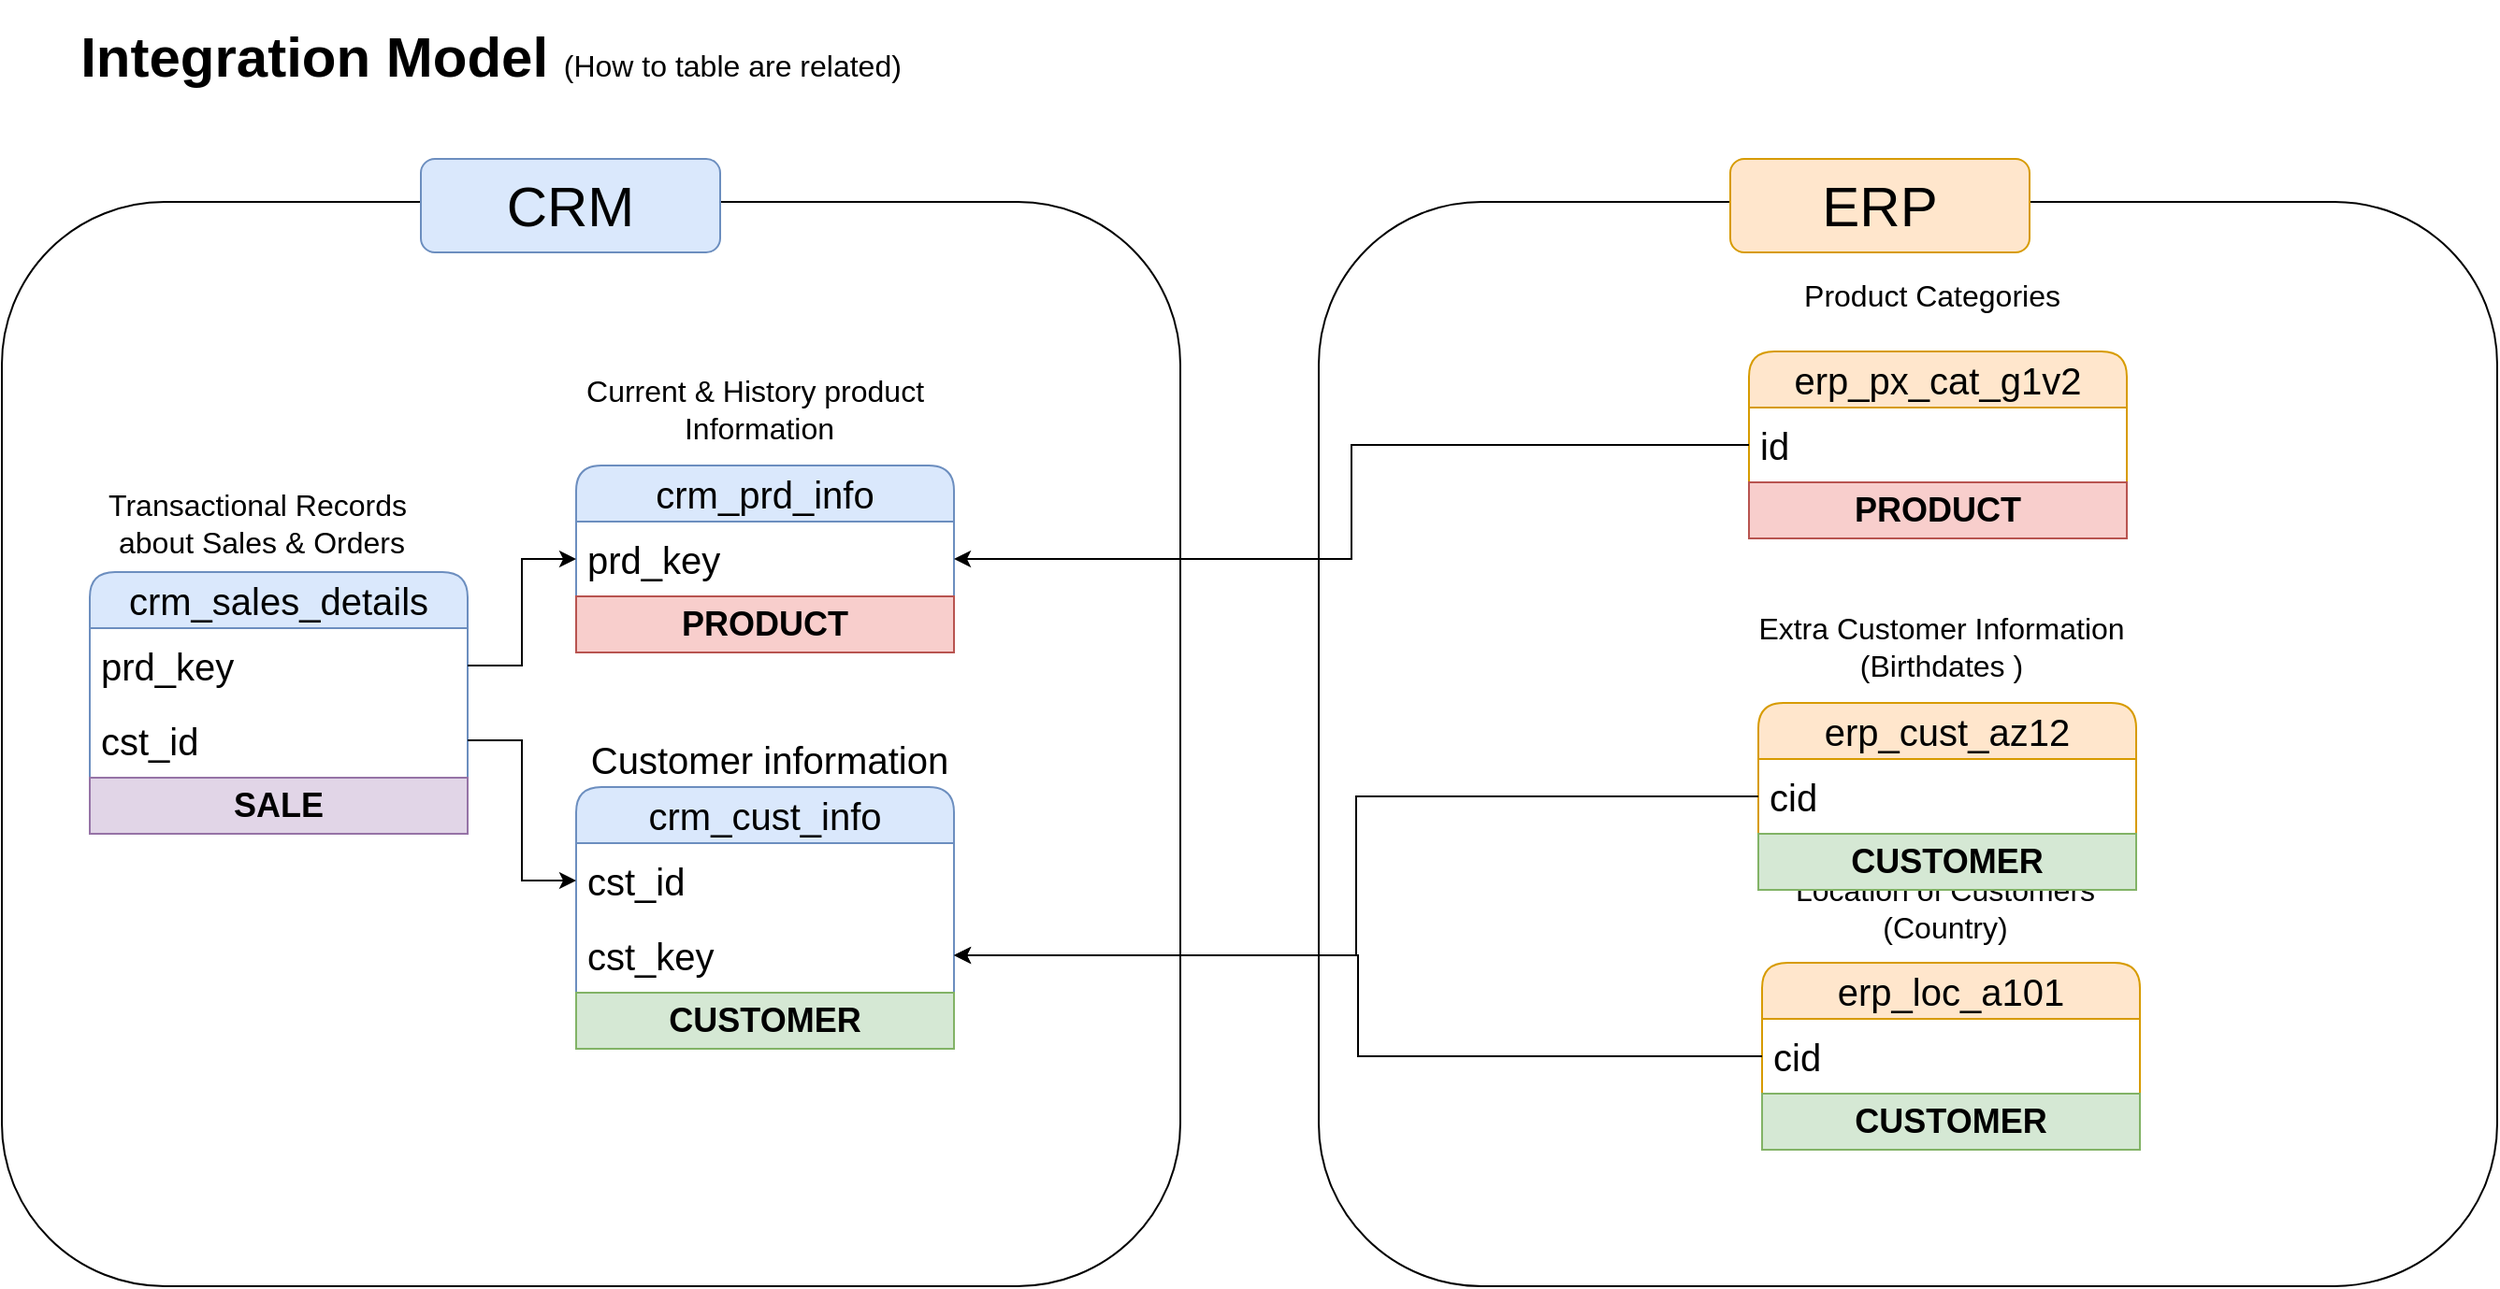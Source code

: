 <mxfile version="28.1.2">
  <diagram name="Página-1" id="pkWzjknB2smq6M3AF2fZ">
    <mxGraphModel dx="1163" dy="705" grid="1" gridSize="10" guides="1" tooltips="1" connect="1" arrows="1" fold="1" page="1" pageScale="1" pageWidth="3300" pageHeight="4681" math="0" shadow="0">
      <root>
        <mxCell id="0" />
        <mxCell id="1" parent="0" />
        <mxCell id="uJpgHnKQdFC738ld5ybK-47" value="" style="rounded=1;whiteSpace=wrap;html=1;fillColor=none;" parent="1" vertex="1">
          <mxGeometry x="771" y="208" width="630" height="580" as="geometry" />
        </mxCell>
        <mxCell id="uJpgHnKQdFC738ld5ybK-36" value="" style="rounded=1;whiteSpace=wrap;html=1;fillColor=none;" parent="1" vertex="1">
          <mxGeometry x="67" y="208" width="630" height="580" as="geometry" />
        </mxCell>
        <mxCell id="uJpgHnKQdFC738ld5ybK-1" value="&lt;font style=&quot;&quot;&gt;&lt;b style=&quot;&quot;&gt;&lt;font style=&quot;font-size: 30px;&quot;&gt;Integration Model &lt;/font&gt;&lt;/b&gt;&lt;font style=&quot;font-size: 16px;&quot;&gt;(How to table are related)&lt;/font&gt;&lt;/font&gt;" style="text;html=1;align=center;verticalAlign=middle;whiteSpace=wrap;rounded=0;" parent="1" vertex="1">
          <mxGeometry x="67" y="100" width="523" height="60" as="geometry" />
        </mxCell>
        <mxCell id="uJpgHnKQdFC738ld5ybK-2" value="crm_cust_info" style="swimlane;fontStyle=0;childLayout=stackLayout;horizontal=1;startSize=30;horizontalStack=0;resizeParent=1;resizeParentMax=0;resizeLast=0;collapsible=1;marginBottom=0;whiteSpace=wrap;html=1;rounded=1;fillColor=#dae8fc;strokeColor=#6c8ebf;fontSize=20;" parent="1" vertex="1">
          <mxGeometry x="374" y="521" width="202" height="140" as="geometry" />
        </mxCell>
        <mxCell id="uJpgHnKQdFC738ld5ybK-3" value="cst_id" style="text;strokeColor=none;fillColor=none;align=left;verticalAlign=middle;spacingLeft=4;spacingRight=4;overflow=hidden;points=[[0,0.5],[1,0.5]];portConstraint=eastwest;rotatable=0;whiteSpace=wrap;html=1;fontSize=20;" parent="uJpgHnKQdFC738ld5ybK-2" vertex="1">
          <mxGeometry y="30" width="202" height="40" as="geometry" />
        </mxCell>
        <mxCell id="uJpgHnKQdFC738ld5ybK-4" value="cst_key" style="text;strokeColor=none;fillColor=none;align=left;verticalAlign=middle;spacingLeft=4;spacingRight=4;overflow=hidden;points=[[0,0.5],[1,0.5]];portConstraint=eastwest;rotatable=0;whiteSpace=wrap;html=1;fontSize=20;" parent="uJpgHnKQdFC738ld5ybK-2" vertex="1">
          <mxGeometry y="70" width="202" height="40" as="geometry" />
        </mxCell>
        <mxCell id="LYgC1uO_ZYgI7PG8ounG-3" value="&lt;b style=&quot;&quot;&gt;&lt;font style=&quot;font-size: 18px;&quot;&gt;CUSTOMER&lt;/font&gt;&lt;/b&gt;" style="text;html=1;strokeColor=#82b366;fillColor=#d5e8d4;align=center;verticalAlign=middle;whiteSpace=wrap;overflow=hidden;" vertex="1" parent="uJpgHnKQdFC738ld5ybK-2">
          <mxGeometry y="110" width="202" height="30" as="geometry" />
        </mxCell>
        <mxCell id="uJpgHnKQdFC738ld5ybK-6" value="&lt;font style=&quot;font-size: 20px;&quot;&gt;Customer information&lt;/font&gt;" style="text;html=1;align=center;verticalAlign=middle;whiteSpace=wrap;rounded=0;" parent="1" vertex="1">
          <mxGeometry x="375" y="491" width="205" height="30" as="geometry" />
        </mxCell>
        <mxCell id="uJpgHnKQdFC738ld5ybK-7" value="crm_prd_info" style="swimlane;fontStyle=0;childLayout=stackLayout;horizontal=1;startSize=30;horizontalStack=0;resizeParent=1;resizeParentMax=0;resizeLast=0;collapsible=1;marginBottom=0;whiteSpace=wrap;html=1;rounded=1;fillColor=#dae8fc;strokeColor=#6c8ebf;fontSize=20;" parent="1" vertex="1">
          <mxGeometry x="374" y="349" width="202" height="100" as="geometry" />
        </mxCell>
        <mxCell id="uJpgHnKQdFC738ld5ybK-8" value="prd_key" style="text;strokeColor=none;fillColor=none;align=left;verticalAlign=middle;spacingLeft=4;spacingRight=4;overflow=hidden;points=[[0,0.5],[1,0.5]];portConstraint=eastwest;rotatable=0;whiteSpace=wrap;html=1;fontSize=20;" parent="uJpgHnKQdFC738ld5ybK-7" vertex="1">
          <mxGeometry y="30" width="202" height="40" as="geometry" />
        </mxCell>
        <mxCell id="LYgC1uO_ZYgI7PG8ounG-1" value="&lt;b style=&quot;&quot;&gt;&lt;font style=&quot;font-size: 18px;&quot;&gt;PRODUCT&lt;/font&gt;&lt;/b&gt;" style="text;html=1;strokeColor=#b85450;fillColor=#f8cecc;align=center;verticalAlign=middle;whiteSpace=wrap;overflow=hidden;" vertex="1" parent="uJpgHnKQdFC738ld5ybK-7">
          <mxGeometry y="70" width="202" height="30" as="geometry" />
        </mxCell>
        <mxCell id="uJpgHnKQdFC738ld5ybK-11" value="&lt;font style=&quot;font-size: 16px;&quot;&gt;Current &amp;amp; History product&amp;nbsp;&lt;/font&gt;&lt;div&gt;&lt;font style=&quot;font-size: 16px;&quot;&gt;Information&lt;/font&gt;&lt;/div&gt;" style="text;html=1;align=center;verticalAlign=middle;whiteSpace=wrap;rounded=0;" parent="1" vertex="1">
          <mxGeometry x="364" y="299" width="216" height="40" as="geometry" />
        </mxCell>
        <mxCell id="uJpgHnKQdFC738ld5ybK-12" value="crm_sales_details" style="swimlane;fontStyle=0;childLayout=stackLayout;horizontal=1;startSize=30;horizontalStack=0;resizeParent=1;resizeParentMax=0;resizeLast=0;collapsible=1;marginBottom=0;whiteSpace=wrap;html=1;rounded=1;fillColor=#dae8fc;strokeColor=#6c8ebf;fontSize=20;" parent="1" vertex="1">
          <mxGeometry x="114" y="406" width="202" height="140" as="geometry" />
        </mxCell>
        <mxCell id="uJpgHnKQdFC738ld5ybK-13" value="prd_key" style="text;strokeColor=none;fillColor=none;align=left;verticalAlign=middle;spacingLeft=4;spacingRight=4;overflow=hidden;points=[[0,0.5],[1,0.5]];portConstraint=eastwest;rotatable=0;whiteSpace=wrap;html=1;fontSize=20;" parent="uJpgHnKQdFC738ld5ybK-12" vertex="1">
          <mxGeometry y="30" width="202" height="40" as="geometry" />
        </mxCell>
        <mxCell id="uJpgHnKQdFC738ld5ybK-14" value="cst_id" style="text;strokeColor=none;fillColor=none;align=left;verticalAlign=middle;spacingLeft=4;spacingRight=4;overflow=hidden;points=[[0,0.5],[1,0.5]];portConstraint=eastwest;rotatable=0;whiteSpace=wrap;html=1;fontSize=20;" parent="uJpgHnKQdFC738ld5ybK-12" vertex="1">
          <mxGeometry y="70" width="202" height="40" as="geometry" />
        </mxCell>
        <mxCell id="LYgC1uO_ZYgI7PG8ounG-7" value="&lt;b style=&quot;&quot;&gt;&lt;font style=&quot;font-size: 18px;&quot;&gt;SALE&lt;/font&gt;&lt;/b&gt;" style="text;html=1;strokeColor=#9673a6;fillColor=#e1d5e7;align=center;verticalAlign=middle;whiteSpace=wrap;overflow=hidden;" vertex="1" parent="uJpgHnKQdFC738ld5ybK-12">
          <mxGeometry y="110" width="202" height="30" as="geometry" />
        </mxCell>
        <mxCell id="uJpgHnKQdFC738ld5ybK-16" value="&lt;font style=&quot;font-size: 16px;&quot;&gt;Transactional Records&amp;nbsp;&lt;/font&gt;&lt;div&gt;&lt;font style=&quot;font-size: 16px;&quot;&gt;about Sales &amp;amp; Orders&lt;/font&gt;&lt;/div&gt;" style="text;html=1;align=center;verticalAlign=middle;whiteSpace=wrap;rounded=0;" parent="1" vertex="1">
          <mxGeometry x="96" y="365" width="220" height="30" as="geometry" />
        </mxCell>
        <mxCell id="uJpgHnKQdFC738ld5ybK-18" style="edgeStyle=orthogonalEdgeStyle;rounded=0;orthogonalLoop=1;jettySize=auto;html=1;entryX=0;entryY=0.5;entryDx=0;entryDy=0;" parent="1" source="uJpgHnKQdFC738ld5ybK-13" target="uJpgHnKQdFC738ld5ybK-8" edge="1">
          <mxGeometry relative="1" as="geometry" />
        </mxCell>
        <mxCell id="uJpgHnKQdFC738ld5ybK-17" style="edgeStyle=orthogonalEdgeStyle;rounded=0;orthogonalLoop=1;jettySize=auto;html=1;entryX=0;entryY=0.5;entryDx=0;entryDy=0;" parent="1" source="uJpgHnKQdFC738ld5ybK-14" target="uJpgHnKQdFC738ld5ybK-3" edge="1">
          <mxGeometry relative="1" as="geometry">
            <mxPoint x="361" y="466" as="targetPoint" />
          </mxGeometry>
        </mxCell>
        <mxCell id="uJpgHnKQdFC738ld5ybK-21" value="erp_loc_a101" style="swimlane;fontStyle=0;childLayout=stackLayout;horizontal=1;startSize=30;horizontalStack=0;resizeParent=1;resizeParentMax=0;resizeLast=0;collapsible=1;marginBottom=0;whiteSpace=wrap;html=1;rounded=1;fillColor=#ffe6cc;strokeColor=#d79b00;fontSize=20;" parent="1" vertex="1">
          <mxGeometry x="1008" y="615" width="202" height="100" as="geometry" />
        </mxCell>
        <mxCell id="uJpgHnKQdFC738ld5ybK-22" value="cid" style="text;strokeColor=none;fillColor=none;align=left;verticalAlign=middle;spacingLeft=4;spacingRight=4;overflow=hidden;points=[[0,0.5],[1,0.5]];portConstraint=eastwest;rotatable=0;whiteSpace=wrap;html=1;fontSize=20;" parent="uJpgHnKQdFC738ld5ybK-21" vertex="1">
          <mxGeometry y="30" width="202" height="40" as="geometry" />
        </mxCell>
        <mxCell id="LYgC1uO_ZYgI7PG8ounG-6" value="&lt;b style=&quot;&quot;&gt;&lt;font style=&quot;font-size: 18px;&quot;&gt;CUSTOMER&lt;/font&gt;&lt;/b&gt;" style="text;html=1;strokeColor=#82b366;fillColor=#d5e8d4;align=center;verticalAlign=middle;whiteSpace=wrap;overflow=hidden;" vertex="1" parent="uJpgHnKQdFC738ld5ybK-21">
          <mxGeometry y="70" width="202" height="30" as="geometry" />
        </mxCell>
        <mxCell id="uJpgHnKQdFC738ld5ybK-24" value="&lt;span style=&quot;font-size: 16px;&quot;&gt;Location of Customers (Country)&lt;/span&gt;" style="text;html=1;align=center;verticalAlign=middle;whiteSpace=wrap;rounded=0;" parent="1" vertex="1">
          <mxGeometry x="998" y="566" width="216" height="40" as="geometry" />
        </mxCell>
        <mxCell id="uJpgHnKQdFC738ld5ybK-26" value="erp_cust_az12" style="swimlane;fontStyle=0;childLayout=stackLayout;horizontal=1;startSize=30;horizontalStack=0;resizeParent=1;resizeParentMax=0;resizeLast=0;collapsible=1;marginBottom=0;whiteSpace=wrap;html=1;rounded=1;fillColor=#ffe6cc;strokeColor=#d79b00;fontSize=20;" parent="1" vertex="1">
          <mxGeometry x="1006" y="476" width="202" height="100" as="geometry" />
        </mxCell>
        <mxCell id="uJpgHnKQdFC738ld5ybK-27" value="cid" style="text;strokeColor=none;fillColor=none;align=left;verticalAlign=middle;spacingLeft=4;spacingRight=4;overflow=hidden;points=[[0,0.5],[1,0.5]];portConstraint=eastwest;rotatable=0;whiteSpace=wrap;html=1;fontSize=20;" parent="uJpgHnKQdFC738ld5ybK-26" vertex="1">
          <mxGeometry y="30" width="202" height="40" as="geometry" />
        </mxCell>
        <mxCell id="LYgC1uO_ZYgI7PG8ounG-5" value="&lt;b style=&quot;&quot;&gt;&lt;font style=&quot;font-size: 18px;&quot;&gt;CUSTOMER&lt;/font&gt;&lt;/b&gt;" style="text;html=1;strokeColor=#82b366;fillColor=#d5e8d4;align=center;verticalAlign=middle;whiteSpace=wrap;overflow=hidden;" vertex="1" parent="uJpgHnKQdFC738ld5ybK-26">
          <mxGeometry y="70" width="202" height="30" as="geometry" />
        </mxCell>
        <mxCell id="uJpgHnKQdFC738ld5ybK-29" value="&lt;span style=&quot;font-size: 16px;&quot;&gt;Extra Customer Information (Birthdates )&lt;/span&gt;" style="text;html=1;align=center;verticalAlign=middle;whiteSpace=wrap;rounded=0;" parent="1" vertex="1">
          <mxGeometry x="996" y="426" width="216" height="40" as="geometry" />
        </mxCell>
        <mxCell id="uJpgHnKQdFC738ld5ybK-31" value="erp_px_cat_g1v2" style="swimlane;fontStyle=0;childLayout=stackLayout;horizontal=1;startSize=30;horizontalStack=0;resizeParent=1;resizeParentMax=0;resizeLast=0;collapsible=1;marginBottom=0;whiteSpace=wrap;html=1;rounded=1;fillColor=#ffe6cc;strokeColor=#d79b00;fontSize=20;" parent="1" vertex="1">
          <mxGeometry x="1001" y="288" width="202" height="100" as="geometry" />
        </mxCell>
        <mxCell id="uJpgHnKQdFC738ld5ybK-32" value="id" style="text;strokeColor=none;fillColor=none;align=left;verticalAlign=middle;spacingLeft=4;spacingRight=4;overflow=hidden;points=[[0,0.5],[1,0.5]];portConstraint=eastwest;rotatable=0;whiteSpace=wrap;html=1;fontSize=20;" parent="uJpgHnKQdFC738ld5ybK-31" vertex="1">
          <mxGeometry y="30" width="202" height="40" as="geometry" />
        </mxCell>
        <mxCell id="LYgC1uO_ZYgI7PG8ounG-2" value="&lt;b style=&quot;&quot;&gt;&lt;font style=&quot;font-size: 18px;&quot;&gt;PRODUCT&lt;/font&gt;&lt;/b&gt;" style="text;html=1;strokeColor=#b85450;fillColor=#f8cecc;align=center;verticalAlign=middle;whiteSpace=wrap;overflow=hidden;" vertex="1" parent="uJpgHnKQdFC738ld5ybK-31">
          <mxGeometry y="70" width="202" height="30" as="geometry" />
        </mxCell>
        <mxCell id="uJpgHnKQdFC738ld5ybK-34" value="&lt;span style=&quot;font-size: 16px;&quot;&gt;Product Categories&lt;/span&gt;" style="text;html=1;align=center;verticalAlign=middle;whiteSpace=wrap;rounded=0;" parent="1" vertex="1">
          <mxGeometry x="991" y="238" width="216" height="40" as="geometry" />
        </mxCell>
        <mxCell id="uJpgHnKQdFC738ld5ybK-35" style="edgeStyle=orthogonalEdgeStyle;rounded=0;orthogonalLoop=1;jettySize=auto;html=1;entryX=1;entryY=0.5;entryDx=0;entryDy=0;" parent="1" source="uJpgHnKQdFC738ld5ybK-32" target="uJpgHnKQdFC738ld5ybK-8" edge="1">
          <mxGeometry relative="1" as="geometry" />
        </mxCell>
        <mxCell id="uJpgHnKQdFC738ld5ybK-39" value="&lt;font style=&quot;font-size: 30px;&quot;&gt;CRM&lt;/font&gt;" style="rounded=1;whiteSpace=wrap;html=1;fillColor=#dae8fc;strokeColor=#6c8ebf;" parent="1" vertex="1">
          <mxGeometry x="291" y="185" width="160" height="50" as="geometry" />
        </mxCell>
        <mxCell id="uJpgHnKQdFC738ld5ybK-41" value="&lt;font style=&quot;font-size: 30px;&quot;&gt;ERP&lt;/font&gt;" style="rounded=1;whiteSpace=wrap;html=1;fillColor=#ffe6cc;strokeColor=#d79b00;" parent="1" vertex="1">
          <mxGeometry x="991" y="185" width="160" height="50" as="geometry" />
        </mxCell>
        <mxCell id="uJpgHnKQdFC738ld5ybK-43" style="edgeStyle=orthogonalEdgeStyle;rounded=0;orthogonalLoop=1;jettySize=auto;html=1;entryX=1;entryY=0.5;entryDx=0;entryDy=0;" parent="1" source="uJpgHnKQdFC738ld5ybK-27" target="uJpgHnKQdFC738ld5ybK-4" edge="1">
          <mxGeometry relative="1" as="geometry" />
        </mxCell>
        <mxCell id="uJpgHnKQdFC738ld5ybK-44" style="edgeStyle=orthogonalEdgeStyle;rounded=0;orthogonalLoop=1;jettySize=auto;html=1;entryX=1;entryY=0.5;entryDx=0;entryDy=0;" parent="1" source="uJpgHnKQdFC738ld5ybK-22" target="uJpgHnKQdFC738ld5ybK-4" edge="1">
          <mxGeometry relative="1" as="geometry" />
        </mxCell>
      </root>
    </mxGraphModel>
  </diagram>
</mxfile>
